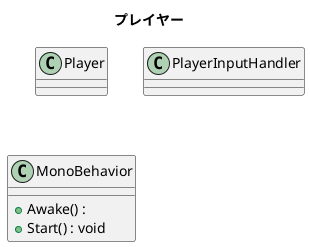 @startuml
title プレイヤー
skinparam Linetype ortho

class Player{}
class PlayerInputHandler{}
class MonoBehavior{
	+ Awake() : 
	+ Start() : void
}

@enduml